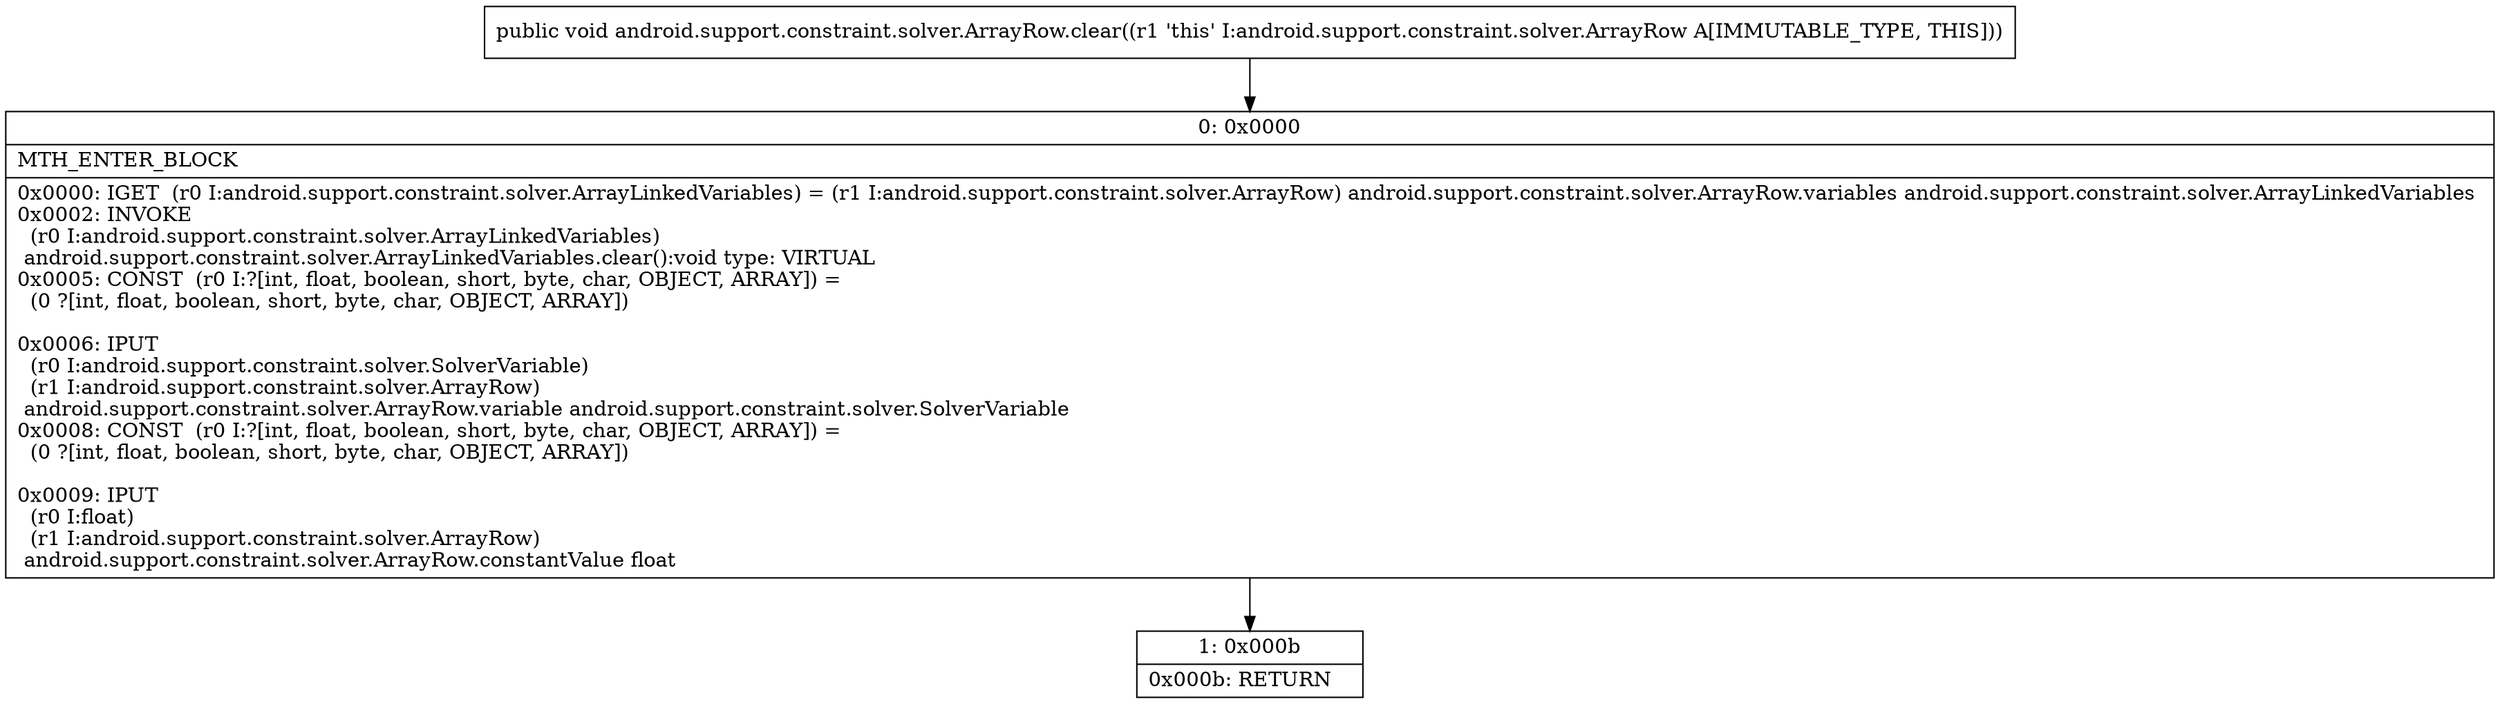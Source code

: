 digraph "CFG forandroid.support.constraint.solver.ArrayRow.clear()V" {
Node_0 [shape=record,label="{0\:\ 0x0000|MTH_ENTER_BLOCK\l|0x0000: IGET  (r0 I:android.support.constraint.solver.ArrayLinkedVariables) = (r1 I:android.support.constraint.solver.ArrayRow) android.support.constraint.solver.ArrayRow.variables android.support.constraint.solver.ArrayLinkedVariables \l0x0002: INVOKE  \l  (r0 I:android.support.constraint.solver.ArrayLinkedVariables)\l android.support.constraint.solver.ArrayLinkedVariables.clear():void type: VIRTUAL \l0x0005: CONST  (r0 I:?[int, float, boolean, short, byte, char, OBJECT, ARRAY]) = \l  (0 ?[int, float, boolean, short, byte, char, OBJECT, ARRAY])\l \l0x0006: IPUT  \l  (r0 I:android.support.constraint.solver.SolverVariable)\l  (r1 I:android.support.constraint.solver.ArrayRow)\l android.support.constraint.solver.ArrayRow.variable android.support.constraint.solver.SolverVariable \l0x0008: CONST  (r0 I:?[int, float, boolean, short, byte, char, OBJECT, ARRAY]) = \l  (0 ?[int, float, boolean, short, byte, char, OBJECT, ARRAY])\l \l0x0009: IPUT  \l  (r0 I:float)\l  (r1 I:android.support.constraint.solver.ArrayRow)\l android.support.constraint.solver.ArrayRow.constantValue float \l}"];
Node_1 [shape=record,label="{1\:\ 0x000b|0x000b: RETURN   \l}"];
MethodNode[shape=record,label="{public void android.support.constraint.solver.ArrayRow.clear((r1 'this' I:android.support.constraint.solver.ArrayRow A[IMMUTABLE_TYPE, THIS])) }"];
MethodNode -> Node_0;
Node_0 -> Node_1;
}

